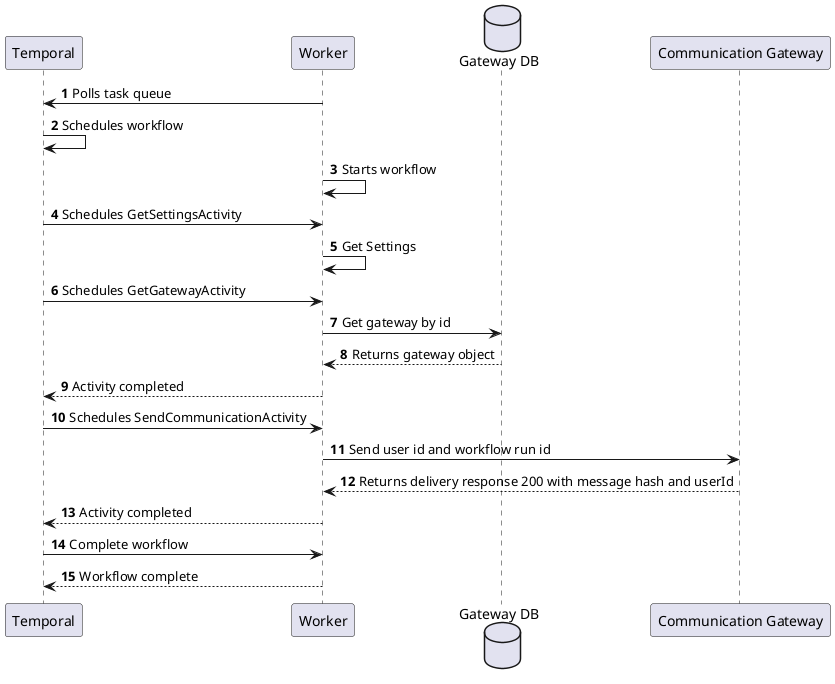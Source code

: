 @startuml Create New Workflow

participant "Temporal" as temporal
participant "Worker" as worker
database "Gateway DB" as gwdb

participant "Communication Gateway" as cgw

autonumber

worker -> temporal: Polls task queue
temporal -> temporal: Schedules workflow
worker -> worker: Starts workflow
temporal -> worker: Schedules GetSettingsActivity
worker -> worker: Get Settings

temporal -> worker: Schedules GetGatewayActivity
worker -> gwdb: Get gateway by id
gwdb --> worker: Returns gateway object
worker --> temporal: Activity completed
temporal -> worker: Schedules SendCommunicationActivity
worker -> cgw: Send user id and workflow run id
cgw --> worker: Returns delivery response 200 with message hash and userId
worker --> temporal: Activity completed
temporal -> worker: Complete workflow
worker --> temporal: Workflow complete
@enduml